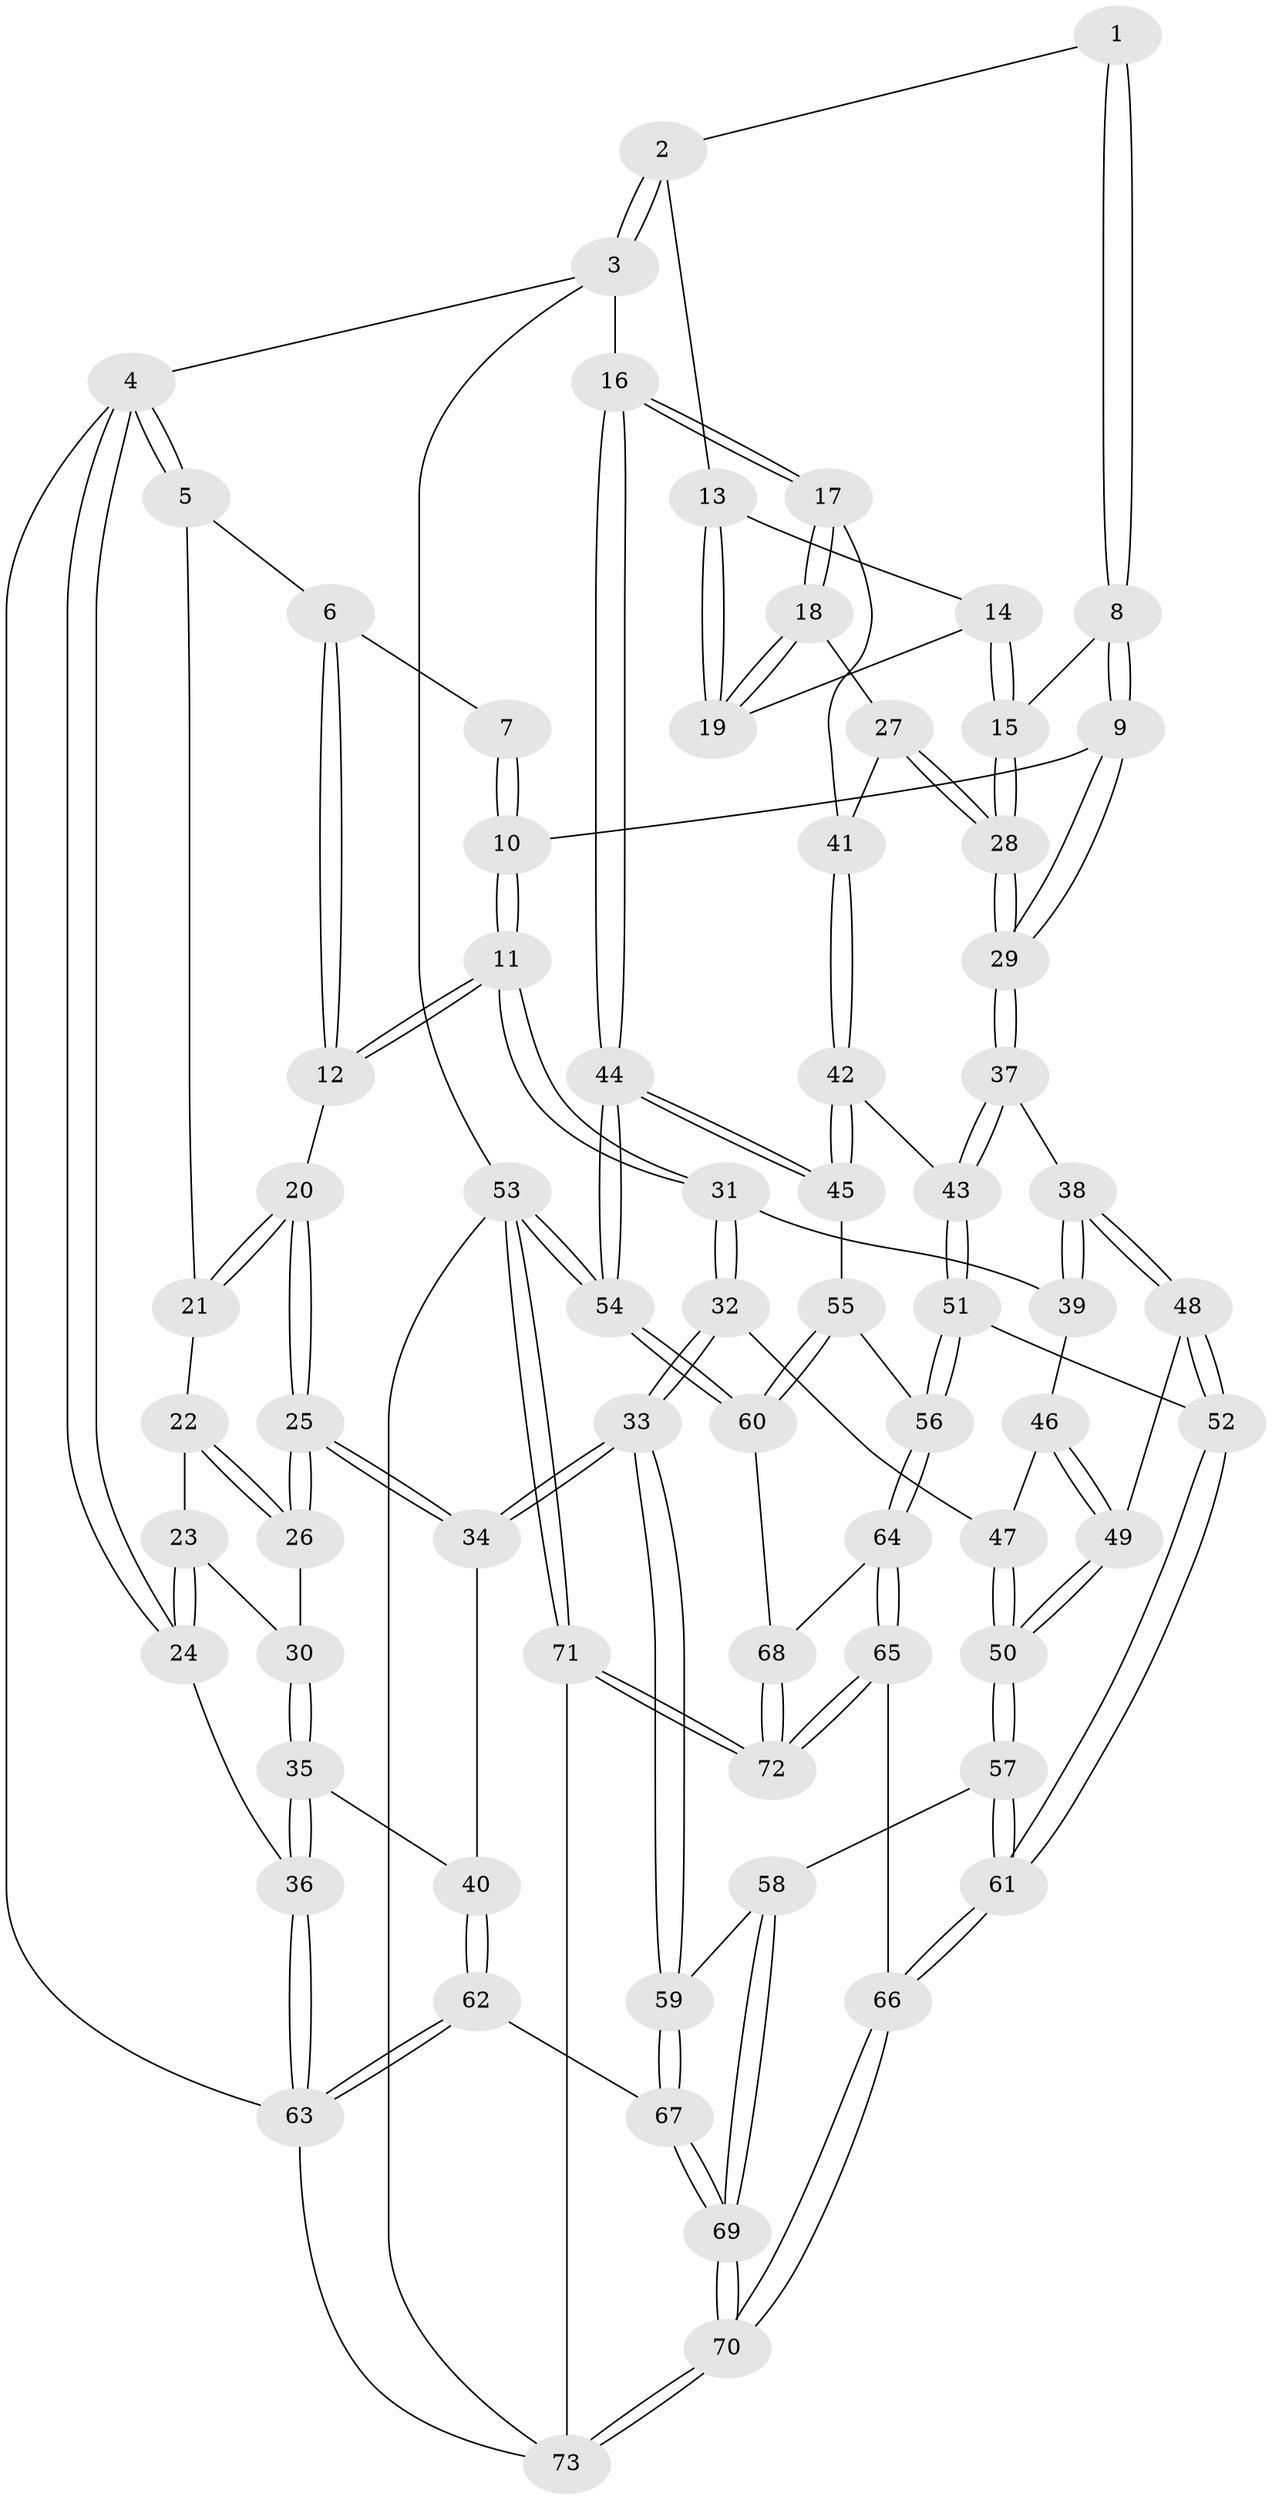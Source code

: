 // Generated by graph-tools (version 1.1) at 2025/03/03/09/25 03:03:18]
// undirected, 73 vertices, 179 edges
graph export_dot {
graph [start="1"]
  node [color=gray90,style=filled];
  1 [pos="+0.7308386863759996+0"];
  2 [pos="+0.9834532809305977+0"];
  3 [pos="+1+0"];
  4 [pos="+0+0"];
  5 [pos="+0.15318642026498333+0"];
  6 [pos="+0.2659034132792474+0"];
  7 [pos="+0.5128781376873995+0"];
  8 [pos="+0.6614705951013057+0.12752153679756661"];
  9 [pos="+0.5526272799130971+0.17717605482291562"];
  10 [pos="+0.5316257087519537+0.18265245972405414"];
  11 [pos="+0.5112631203423442+0.19396646780759602"];
  12 [pos="+0.45166687165193514+0.17459559000772598"];
  13 [pos="+0.931701983634813+0"];
  14 [pos="+0.8120381289656587+0.15652729771817792"];
  15 [pos="+0.7619312467916709+0.1796306300217065"];
  16 [pos="+1+0.292540521031674"];
  17 [pos="+1+0.2872727526187271"];
  18 [pos="+0.9888531879272308+0.22403734877806278"];
  19 [pos="+0.9549143651174857+0.19142710413333008"];
  20 [pos="+0.3404536547558126+0.20573637968576122"];
  21 [pos="+0.1611483202803846+0"];
  22 [pos="+0.1526192332434491+0"];
  23 [pos="+0.06524606256628591+0.20633743613811228"];
  24 [pos="+0+0.2128794807053683"];
  25 [pos="+0.272109284270214+0.25569708831451665"];
  26 [pos="+0.2395320433625246+0.2385682238272531"];
  27 [pos="+0.8101023896291861+0.34422339369863403"];
  28 [pos="+0.7927418138343049+0.354610428405723"];
  29 [pos="+0.7770583028859225+0.4092422463723093"];
  30 [pos="+0.08375132290538034+0.22317583349132808"];
  31 [pos="+0.5143235149222798+0.2955660773137314"];
  32 [pos="+0.39043694876916735+0.46923216212303803"];
  33 [pos="+0.2803420506469603+0.5097650352892742"];
  34 [pos="+0.2678073836401001+0.5011213408865086"];
  35 [pos="+0.09102487736109613+0.451577692880953"];
  36 [pos="+0+0.4692290385996956"];
  37 [pos="+0.7743899285920445+0.4315485993668636"];
  38 [pos="+0.7728312748134913+0.43188279614405245"];
  39 [pos="+0.672189280343923+0.4411333812279675"];
  40 [pos="+0.20664374799433344+0.49835468148800494"];
  41 [pos="+1+0.32519297402897496"];
  42 [pos="+0.7884332409115852+0.44380139074553726"];
  43 [pos="+0.7875662622413415+0.44333649465296376"];
  44 [pos="+1+0.5863789804149632"];
  45 [pos="+0.8134766043397645+0.4665235977465436"];
  46 [pos="+0.6368962105852785+0.4701806613311932"];
  47 [pos="+0.5382942952303442+0.5116435952094857"];
  48 [pos="+0.6591273034323696+0.6342502406765329"];
  49 [pos="+0.6328853869148204+0.6158229152830047"];
  50 [pos="+0.5494629774436957+0.6224235824499665"];
  51 [pos="+0.7355027210522401+0.6418106334570838"];
  52 [pos="+0.664077404292495+0.6420196865175526"];
  53 [pos="+1+1"];
  54 [pos="+1+0.6645969858216053"];
  55 [pos="+0.8548728908034586+0.6102151534223874"];
  56 [pos="+0.7709965320825541+0.6861992100640913"];
  57 [pos="+0.5122079833853385+0.6843384895912276"];
  58 [pos="+0.3811447710261578+0.6925144191224403"];
  59 [pos="+0.28204583846452963+0.5162573418029468"];
  60 [pos="+0.9728222344364923+0.7088840982656497"];
  61 [pos="+0.6269316572877817+0.7843291136903636"];
  62 [pos="+0+0.7786285433796736"];
  63 [pos="+0+0.7687870528826156"];
  64 [pos="+0.7755391372239747+0.8059097663493374"];
  65 [pos="+0.7369424116729377+0.8560136396592039"];
  66 [pos="+0.6513270373756485+0.8345462602287513"];
  67 [pos="+0.11861357844340234+0.8385168628216398"];
  68 [pos="+0.9406127055636094+0.7324845268113659"];
  69 [pos="+0.31633101330542607+1"];
  70 [pos="+0.3227589886098281+1"];
  71 [pos="+0.9393191357815384+1"];
  72 [pos="+0.9195793175293772+1"];
  73 [pos="+0.3172873097758852+1"];
  1 -- 2;
  1 -- 8;
  1 -- 8;
  2 -- 3;
  2 -- 3;
  2 -- 13;
  3 -- 4;
  3 -- 16;
  3 -- 53;
  4 -- 5;
  4 -- 5;
  4 -- 24;
  4 -- 24;
  4 -- 63;
  5 -- 6;
  5 -- 21;
  6 -- 7;
  6 -- 12;
  6 -- 12;
  7 -- 10;
  7 -- 10;
  8 -- 9;
  8 -- 9;
  8 -- 15;
  9 -- 10;
  9 -- 29;
  9 -- 29;
  10 -- 11;
  10 -- 11;
  11 -- 12;
  11 -- 12;
  11 -- 31;
  11 -- 31;
  12 -- 20;
  13 -- 14;
  13 -- 19;
  13 -- 19;
  14 -- 15;
  14 -- 15;
  14 -- 19;
  15 -- 28;
  15 -- 28;
  16 -- 17;
  16 -- 17;
  16 -- 44;
  16 -- 44;
  17 -- 18;
  17 -- 18;
  17 -- 41;
  18 -- 19;
  18 -- 19;
  18 -- 27;
  20 -- 21;
  20 -- 21;
  20 -- 25;
  20 -- 25;
  21 -- 22;
  22 -- 23;
  22 -- 26;
  22 -- 26;
  23 -- 24;
  23 -- 24;
  23 -- 30;
  24 -- 36;
  25 -- 26;
  25 -- 26;
  25 -- 34;
  25 -- 34;
  26 -- 30;
  27 -- 28;
  27 -- 28;
  27 -- 41;
  28 -- 29;
  28 -- 29;
  29 -- 37;
  29 -- 37;
  30 -- 35;
  30 -- 35;
  31 -- 32;
  31 -- 32;
  31 -- 39;
  32 -- 33;
  32 -- 33;
  32 -- 47;
  33 -- 34;
  33 -- 34;
  33 -- 59;
  33 -- 59;
  34 -- 40;
  35 -- 36;
  35 -- 36;
  35 -- 40;
  36 -- 63;
  36 -- 63;
  37 -- 38;
  37 -- 43;
  37 -- 43;
  38 -- 39;
  38 -- 39;
  38 -- 48;
  38 -- 48;
  39 -- 46;
  40 -- 62;
  40 -- 62;
  41 -- 42;
  41 -- 42;
  42 -- 43;
  42 -- 45;
  42 -- 45;
  43 -- 51;
  43 -- 51;
  44 -- 45;
  44 -- 45;
  44 -- 54;
  44 -- 54;
  45 -- 55;
  46 -- 47;
  46 -- 49;
  46 -- 49;
  47 -- 50;
  47 -- 50;
  48 -- 49;
  48 -- 52;
  48 -- 52;
  49 -- 50;
  49 -- 50;
  50 -- 57;
  50 -- 57;
  51 -- 52;
  51 -- 56;
  51 -- 56;
  52 -- 61;
  52 -- 61;
  53 -- 54;
  53 -- 54;
  53 -- 71;
  53 -- 71;
  53 -- 73;
  54 -- 60;
  54 -- 60;
  55 -- 56;
  55 -- 60;
  55 -- 60;
  56 -- 64;
  56 -- 64;
  57 -- 58;
  57 -- 61;
  57 -- 61;
  58 -- 59;
  58 -- 69;
  58 -- 69;
  59 -- 67;
  59 -- 67;
  60 -- 68;
  61 -- 66;
  61 -- 66;
  62 -- 63;
  62 -- 63;
  62 -- 67;
  63 -- 73;
  64 -- 65;
  64 -- 65;
  64 -- 68;
  65 -- 66;
  65 -- 72;
  65 -- 72;
  66 -- 70;
  66 -- 70;
  67 -- 69;
  67 -- 69;
  68 -- 72;
  68 -- 72;
  69 -- 70;
  69 -- 70;
  70 -- 73;
  70 -- 73;
  71 -- 72;
  71 -- 72;
  71 -- 73;
}

